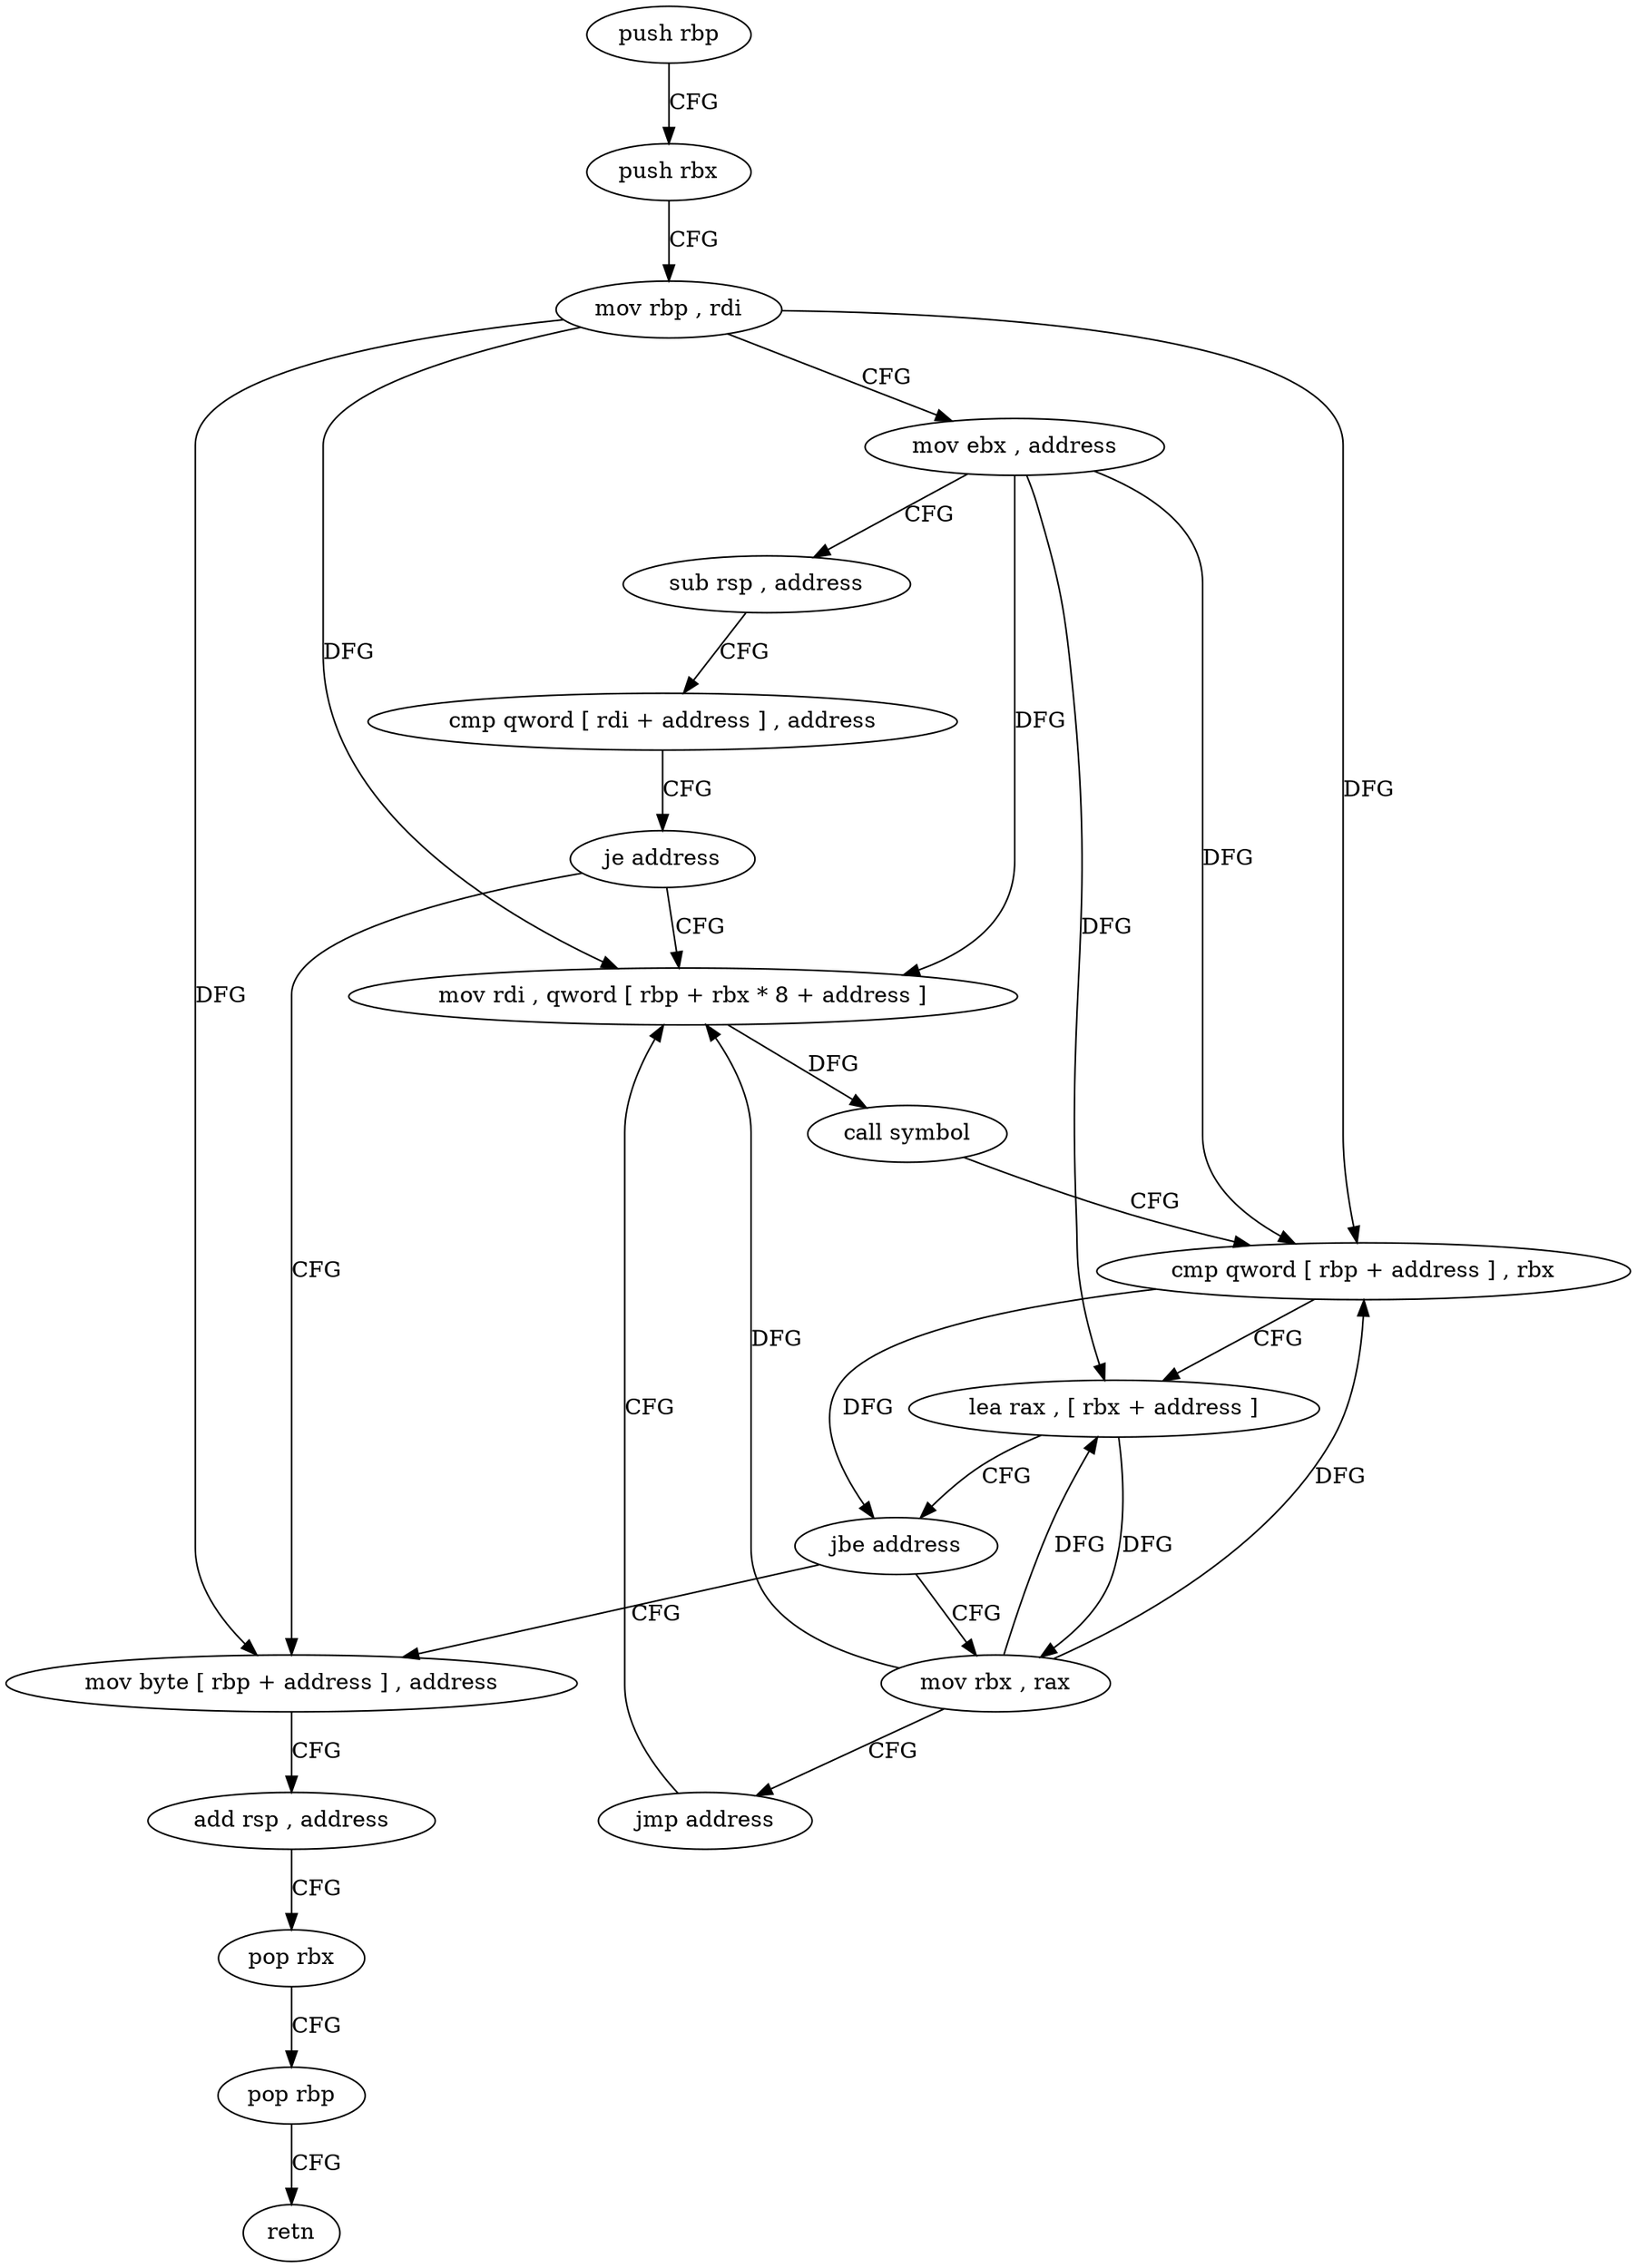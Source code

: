 digraph "func" {
"123872" [label = "push rbp" ]
"123873" [label = "push rbx" ]
"123874" [label = "mov rbp , rdi" ]
"123877" [label = "mov ebx , address" ]
"123882" [label = "sub rsp , address" ]
"123886" [label = "cmp qword [ rdi + address ] , address" ]
"123891" [label = "je address" ]
"123920" [label = "mov byte [ rbp + address ] , address" ]
"123893" [label = "mov rdi , qword [ rbp + rbx * 8 + address ]" ]
"123924" [label = "add rsp , address" ]
"123928" [label = "pop rbx" ]
"123929" [label = "pop rbp" ]
"123930" [label = "retn" ]
"123898" [label = "call symbol" ]
"123903" [label = "cmp qword [ rbp + address ] , rbx" ]
"123907" [label = "lea rax , [ rbx + address ]" ]
"123911" [label = "jbe address" ]
"123913" [label = "mov rbx , rax" ]
"123916" [label = "jmp address" ]
"123872" -> "123873" [ label = "CFG" ]
"123873" -> "123874" [ label = "CFG" ]
"123874" -> "123877" [ label = "CFG" ]
"123874" -> "123920" [ label = "DFG" ]
"123874" -> "123893" [ label = "DFG" ]
"123874" -> "123903" [ label = "DFG" ]
"123877" -> "123882" [ label = "CFG" ]
"123877" -> "123893" [ label = "DFG" ]
"123877" -> "123903" [ label = "DFG" ]
"123877" -> "123907" [ label = "DFG" ]
"123882" -> "123886" [ label = "CFG" ]
"123886" -> "123891" [ label = "CFG" ]
"123891" -> "123920" [ label = "CFG" ]
"123891" -> "123893" [ label = "CFG" ]
"123920" -> "123924" [ label = "CFG" ]
"123893" -> "123898" [ label = "DFG" ]
"123924" -> "123928" [ label = "CFG" ]
"123928" -> "123929" [ label = "CFG" ]
"123929" -> "123930" [ label = "CFG" ]
"123898" -> "123903" [ label = "CFG" ]
"123903" -> "123907" [ label = "CFG" ]
"123903" -> "123911" [ label = "DFG" ]
"123907" -> "123911" [ label = "CFG" ]
"123907" -> "123913" [ label = "DFG" ]
"123911" -> "123920" [ label = "CFG" ]
"123911" -> "123913" [ label = "CFG" ]
"123913" -> "123916" [ label = "CFG" ]
"123913" -> "123893" [ label = "DFG" ]
"123913" -> "123903" [ label = "DFG" ]
"123913" -> "123907" [ label = "DFG" ]
"123916" -> "123893" [ label = "CFG" ]
}
